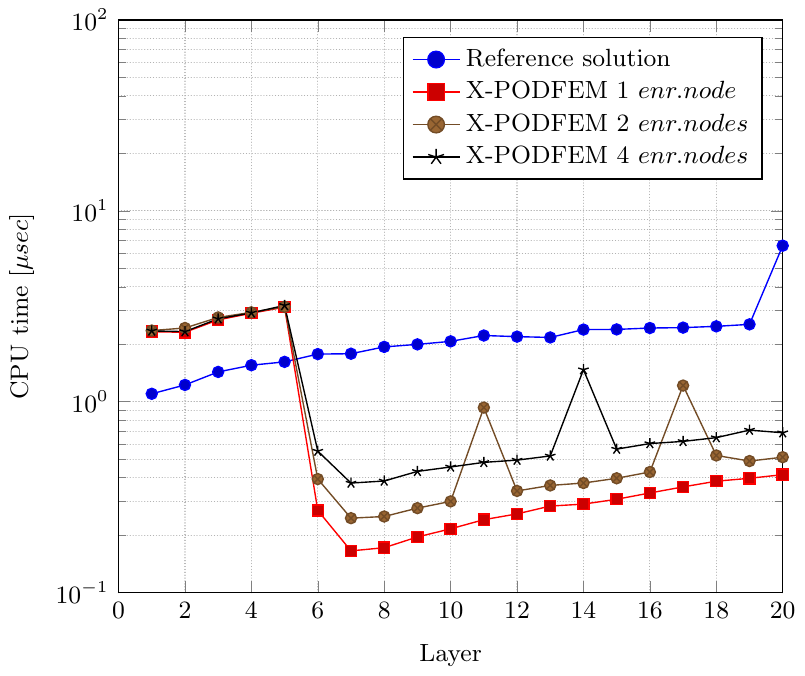 \documentclass{standalone}
\usepackage{pgfplots}
\usepackage{filecontents}
\usepackage{tikz}
\usetikzlibrary{calc,fit,spy}

\begin{filecontents*}{FEM_time.csv}
layer, time
1,1.101e+00
2,1.225e+00 
3,1.433e+00 
4,1.554e+00 
5,1.618e+00 
6,1.777e+00 
7,1.785e+00 
8,1.938e+00 
9,1.998e+00 
10,2.072e+00 
11,2.223e+00 
12,2.193e+00 
13,2.172e+00 
14,2.388e+00 
15,2.393e+00 
16,2.433e+00 
17,2.445e+00 
18,2.483e+00 
19,2.543e+00 
20,6.568e+00 

\end{filecontents*}

\begin{filecontents*}{XFEM1_time.csv}
layer, time
1,2.328e+00
2,2.311e+00
3,2.684e+00
4,2.908e+00
5,3.13e+00 
6,2.697e-01 
7,1.656e-01 
8,1.721e-01 
9,1.959e-01 
10,2.161e-01 
11,2.413e-01 
12,2.587e-01 
13,2.843e-01 
14,2.911e-01 
15,3.086e-01 
16,3.33e-01 
17,3.583e-01 
18,3.838e-01 
19,3.975e-01 
20,4.152e-01 

\end{filecontents*}

\begin{filecontents*}{XFEM2_time.csv}
layer, time
1,2.36e+00 
2,2.434e+00 
3,2.765e+00 
4,2.939e+00 
5,3.144e+00 
6,3.938e-01 
7,2.457e-01 
8,2.507e-01 
9,2.773e-01 
10,3.008e-01 
11,9.322e-01 
12,3.412e-01 
13,3.646e-01 
14,3.754e-01 
15,3.975e-01 
16,4.287e-01 
17,1.216e+00 
18,5.234e-01 
19,4.892e-01 
20,5.125e-01 

\end{filecontents*}

\begin{filecontents*}{XFEM3_time.csv}
layer, time
1,2.349e+00 
2,2.331e+00 
3,2.719e+00 
4,2.92e+00 
5,3.195e+00 
6,5.515e-01 
7,3.752e-01 
8,3.847e-01 
9,4.318e-01 
10,4.555e-01 
11,4.815e-01 
12,4.948e-01 
13,5.203e-01 
14,1.472e+00 
15,5.649e-01 
16,6.041e-01 
17,6.201e-01 
18,6.489e-01 
19,7.105e-01 
20,6.881e-01 

\end{filecontents*}


\begin{document}
\begin{tikzpicture} [spy using outlines= {circle, magnification=2, size=3.0cm, connect spies}]

  \begin{semilogyaxis}[
        scale only axis, % The height and width argument only apply to the actual axis
        xmin=0, xmax=20,
        ymin=1e-1, ymax=1.0e+2,
        xlabel={Layer},
        ylabel={CPU time [$\mu sec$] },
        legend pos= north east,
        font=\small,
        mark size=2,
        line width = 0.5,
	      legend style={font=\small, mark size=3},
        legend cell align=left,
        %cycle list name=myCycleListColor,
    	grid = both,
   	    grid style={ dash pattern = on 0.05 off 1,
    		line cap = round, draw=gray!60 }
      ]
		%2 levels of refinement		

\addplot table [ x = layer, y = time, col sep = comma] {FEM_time.csv};
   \addlegendentry{Reference solution};
	
\addplot table [x = layer, y = time, col sep = comma] {XFEM1_time.csv};
   \addlegendentry{X-PODFEM 1 $enr. node$};

\addplot table [x = layer, y = time, col sep = comma] {XFEM2_time.csv};
   \addlegendentry{X-PODFEM 2 $enr. nodes$};

\addplot table [x = layer, y = time, col sep = comma] {XFEM3_time.csv};
   \addlegendentry{X-PODFEM 4 $enr. nodes$};

 \end{semilogyaxis} 

% \spy on (0.9,1.25) in node at (-3,3);


\end{tikzpicture}
\end{document}


